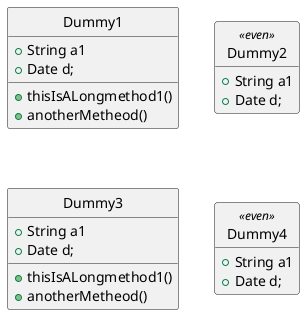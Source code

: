 {
  "sha1": "owhz0eeakg6ip5jrw1goxotik5kwi9f",
  "insertion": {
    "when": "2024-06-04T17:28:39.880Z",
    "user": "plantuml@gmail.com"
  }
}
@startuml
class Dummy1 {
  +thisIsALongmethod1()
  +anotherMetheod()
  
  +String a1
  +Date d;
}

class Dummy2 <<even>> {
  +thisIsALongmethod1()
  +anotherMetheod()
  
  +String a1
  +Date d;
}

class Dummy3 {
  +thisIsALongmethod1()
  +anotherMetheod()
  +String a1
  +Date d;
}

class Dummy4 <<even>> {
  +thisIsALongmethod1()
  +anotherMetheod()
  +String a1
  +Date d;
}

hide class circled
hide <<even>> methods


@enduml
